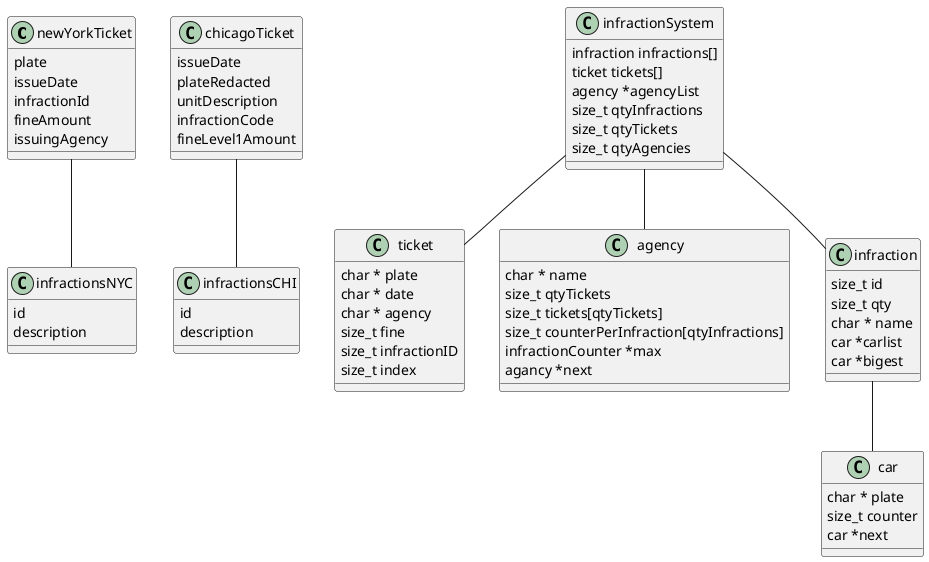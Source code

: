 @startuml

class newYorkTicket
{
    plate
    issueDate
    infractionId
    fineAmount
    issuingAgency
}

class infractionsNYC
{
    id
    description
}

class chicagoTicket
{
    issueDate
    plateRedacted
    unitDescription
    infractionCode
    fineLevel1Amount
}

class infractionsCHI
{
    id
    description
}

class ticket
{
    char * plate
    char * date
    char * agency
    size_t fine
    size_t infractionID
    size_t index
}

newYorkTicket -- infractionsNYC
chicagoTicket -- infractionsCHI

' Ideas
class car
{
    char * plate
    size_t counter
    car *next
}

class agency
{
    char * name
    'vector of positions for tickets in city
    size_t qtyTickets
    size_t tickets[qtyTickets]
    size_t counterPerInfraction[qtyInfractions]
    infractionCounter *max
    agancy *next
}

class infraction
{
    size_t id
    size_t qty
    char * name
    car *carlist
    car *bigest
}

class infractionSystem
{
    infraction infractions[]
    ticket tickets[]
    agency *agencyList
    size_t qtyInfractions
    size_t qtyTickets
    size_t qtyAgencies
}

infractionSystem -- agency
infractionSystem -- ticket
infractionSystem -- infraction
infraction -- car

@enduml